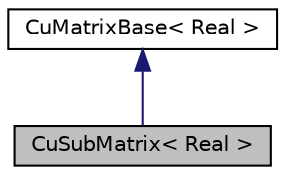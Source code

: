 digraph "CuSubMatrix&lt; Real &gt;"
{
  edge [fontname="Helvetica",fontsize="10",labelfontname="Helvetica",labelfontsize="10"];
  node [fontname="Helvetica",fontsize="10",shape=record];
  Node0 [label="CuSubMatrix\< Real \>",height=0.2,width=0.4,color="black", fillcolor="grey75", style="filled", fontcolor="black"];
  Node1 -> Node0 [dir="back",color="midnightblue",fontsize="10",style="solid",fontname="Helvetica"];
  Node1 [label="CuMatrixBase\< Real \>",height=0.2,width=0.4,color="black", fillcolor="white", style="filled",URL="$classkaldi_1_1CuMatrixBase.html",tooltip="Matrix for CUDA computing. "];
}
